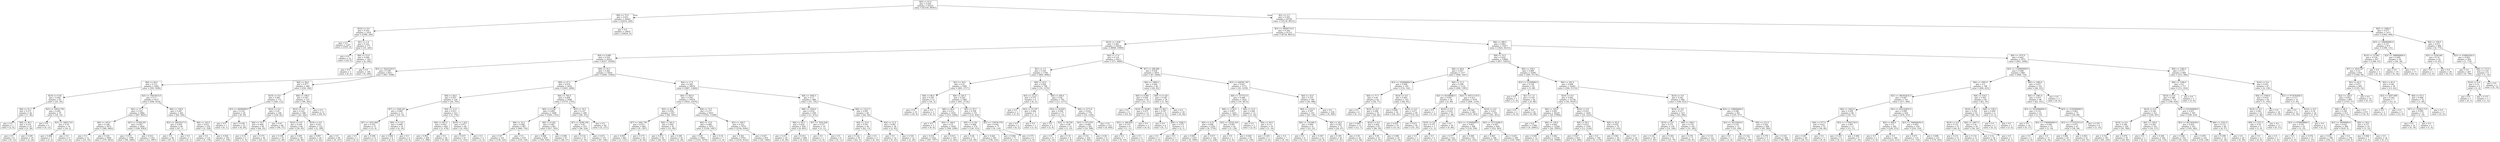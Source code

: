 digraph Tree {
node [shape=box] ;
0 [label="X[0] <= 61.0\ngini = 0.436\nsamples = 83225\nvalue = [42144, 89361]"] ;
1 [label="X[6] <= 72.0\ngini = 0.015\nsamples = 20443\nvalue = [32014, 240]"] ;
0 -> 1 [labeldistance=2.5, labelangle=45, headlabel="True"] ;
2 [label="X[10] <= 0.0\ngini = 0.192\nsamples = 1418\nvalue = [1990, 240]"] ;
1 -> 2 ;
3 [label="gini = 0.0\nsamples = 1247\nvalue = [1955, 0]"] ;
2 -> 3 ;
4 [label="X[1] <= 1.0\ngini = 0.222\nsamples = 171\nvalue = [35, 240]"] ;
2 -> 4 ;
5 [label="gini = 0.0\nsamples = 22\nvalue = [29, 0]"] ;
4 -> 5 ;
6 [label="X[6] <= 53.0\ngini = 0.048\nsamples = 149\nvalue = [6, 240]"] ;
4 -> 6 ;
7 [label="gini = 0.0\nsamples = 3\nvalue = [6, 0]"] ;
6 -> 7 ;
8 [label="gini = 0.0\nsamples = 146\nvalue = [0, 240]"] ;
6 -> 8 ;
9 [label="gini = 0.0\nsamples = 19025\nvalue = [30024, 0]"] ;
1 -> 9 ;
10 [label="X[1] <= 2.5\ngini = 0.183\nsamples = 62782\nvalue = [10130, 89121]"] ;
0 -> 10 [labeldistance=2.5, labelangle=-45, headlabel="False"] ;
11 [label="X[3] <= 44685714.0\ngini = 0.164\nsamples = 61311\nvalue = [8728, 88215]"] ;
10 -> 11 ;
12 [label="X[10] <= 1.638\ngini = 0.281\nsamples = 25834\nvalue = [6908, 33900]"] ;
11 -> 12 ;
13 [label="X[9] <= 0.089\ngini = 0.319\nsamples = 20221\nvalue = [6337, 25500]"] ;
12 -> 13 ;
14 [label="X[3] <= 34222220.0\ngini = 0.149\nsamples = 6611\nvalue = [847, 9598]"] ;
13 -> 14 ;
15 [label="X[8] <= 44.0\ngini = 0.113\nsamples = 6202\nvalue = [591, 9204]"] ;
14 -> 15 ;
16 [label="X[10] <= 0.04\ngini = 0.444\nsamples = 45\nvalue = [25, 50]"] ;
15 -> 16 ;
17 [label="X[6] <= 51.5\ngini = 0.273\nsamples = 26\nvalue = [7, 36]"] ;
16 -> 17 ;
18 [label="gini = 0.0\nsamples = 1\nvalue = [2, 0]"] ;
17 -> 18 ;
19 [label="X[8] <= 38.5\ngini = 0.214\nsamples = 25\nvalue = [5, 36]"] ;
17 -> 19 ;
20 [label="gini = 0.0\nsamples = 6\nvalue = [0, 12]"] ;
19 -> 20 ;
21 [label="gini = 0.285\nsamples = 19\nvalue = [5, 24]"] ;
19 -> 21 ;
22 [label="X[3] <= 10014.758\ngini = 0.492\nsamples = 19\nvalue = [18, 14]"] ;
16 -> 22 ;
23 [label="gini = 0.0\nsamples = 5\nvalue = [0, 12]"] ;
22 -> 23 ;
24 [label="X[3] <= 18823.521\ngini = 0.18\nsamples = 14\nvalue = [18, 2]"] ;
22 -> 24 ;
25 [label="gini = 0.408\nsamples = 5\nvalue = [5, 2]"] ;
24 -> 25 ;
26 [label="gini = 0.0\nsamples = 9\nvalue = [13, 0]"] ;
24 -> 26 ;
27 [label="X[3] <= 18414414.0\ngini = 0.11\nsamples = 6157\nvalue = [566, 9154]"] ;
15 -> 27 ;
28 [label="X[5] <= 57.5\ngini = 0.101\nsamples = 5892\nvalue = [497, 8825]"] ;
27 -> 28 ;
29 [label="X[6] <= 105.0\ngini = 0.148\nsamples = 3072\nvalue = [389, 4462]"] ;
28 -> 29 ;
30 [label="gini = 0.5\nsamples = 12\nvalue = [10, 10]"] ;
29 -> 30 ;
31 [label="gini = 0.145\nsamples = 3060\nvalue = [379, 4452]"] ;
29 -> 31 ;
32 [label="X[3] <= 21509.591\ngini = 0.047\nsamples = 2820\nvalue = [108, 4363]"] ;
28 -> 32 ;
33 [label="gini = 0.072\nsamples = 1599\nvalue = [96, 2466]"] ;
32 -> 33 ;
34 [label="gini = 0.012\nsamples = 1221\nvalue = [12, 1897]"] ;
32 -> 34 ;
35 [label="X[0] <= 159.0\ngini = 0.287\nsamples = 265\nvalue = [69, 329]"] ;
27 -> 35 ;
36 [label="X[3] <= 26910217.0\ngini = 0.029\nsamples = 49\nvalue = [67, 1]"] ;
35 -> 36 ;
37 [label="gini = 0.0\nsamples = 48\nvalue = [67, 0]"] ;
36 -> 37 ;
38 [label="gini = 0.0\nsamples = 1\nvalue = [0, 1]"] ;
36 -> 38 ;
39 [label="X[6] <= 162.0\ngini = 0.012\nsamples = 216\nvalue = [2, 328]"] ;
35 -> 39 ;
40 [label="gini = 0.0\nsamples = 114\nvalue = [0, 178]"] ;
39 -> 40 ;
41 [label="gini = 0.026\nsamples = 102\nvalue = [2, 150]"] ;
39 -> 41 ;
42 [label="X[8] <= 40.0\ngini = 0.477\nsamples = 409\nvalue = [256, 394]"] ;
14 -> 42 ;
43 [label="X[10] <= 0.0\ngini = 0.481\nsamples = 172\nvalue = [166, 112]"] ;
42 -> 43 ;
44 [label="X[3] <= 44000000.0\ngini = 0.332\nsamples = 24\nvalue = [8, 30]"] ;
43 -> 44 ;
45 [label="gini = 0.0\nsamples = 1\nvalue = [0, 1]"] ;
44 -> 45 ;
46 [label="gini = 0.339\nsamples = 23\nvalue = [8, 29]"] ;
44 -> 46 ;
47 [label="X[10] <= 0.0\ngini = 0.45\nsamples = 148\nvalue = [158, 82]"] ;
43 -> 47 ;
48 [label="X[6] <= 76.5\ngini = 0.404\nsamples = 60\nvalue = [64, 25]"] ;
47 -> 48 ;
49 [label="gini = 0.32\nsamples = 2\nvalue = [1, 4]"] ;
48 -> 49 ;
50 [label="gini = 0.375\nsamples = 58\nvalue = [63, 21]"] ;
48 -> 50 ;
51 [label="gini = 0.47\nsamples = 88\nvalue = [94, 57]"] ;
47 -> 51 ;
52 [label="X[8] <= 199.5\ngini = 0.367\nsamples = 237\nvalue = [90, 282]"] ;
42 -> 52 ;
53 [label="X[10] <= 0.0\ngini = 0.222\nsamples = 206\nvalue = [41, 282]"] ;
52 -> 53 ;
54 [label="X[10] <= 0.0\ngini = 0.416\nsamples = 84\nvalue = [39, 93]"] ;
53 -> 54 ;
55 [label="gini = 0.109\nsamples = 35\nvalue = [3, 49]"] ;
54 -> 55 ;
56 [label="gini = 0.495\nsamples = 49\nvalue = [36, 44]"] ;
54 -> 56 ;
57 [label="X[10] <= 0.0\ngini = 0.021\nsamples = 122\nvalue = [2, 189]"] ;
53 -> 57 ;
58 [label="gini = 0.087\nsamples = 26\nvalue = [2, 42]"] ;
57 -> 58 ;
59 [label="gini = 0.0\nsamples = 96\nvalue = [0, 147]"] ;
57 -> 59 ;
60 [label="gini = 0.0\nsamples = 31\nvalue = [49, 0]"] ;
52 -> 60 ;
61 [label="X[8] <= 55.5\ngini = 0.382\nsamples = 13610\nvalue = [5490, 15902]"] ;
13 -> 61 ;
62 [label="X[8] <= 47.5\ngini = 0.476\nsamples = 2634\nvalue = [1603, 2496]"] ;
61 -> 62 ;
63 [label="X[8] <= 44.0\ngini = 0.057\nsamples = 536\nvalue = [24, 793]"] ;
62 -> 63 ;
64 [label="X[7] <= 3169.241\ngini = 0.489\nsamples = 23\nvalue = [19, 14]"] ;
63 -> 64 ;
65 [label="X[7] <= 2525.069\ngini = 0.332\nsamples = 13\nvalue = [15, 4]"] ;
64 -> 65 ;
66 [label="gini = 0.0\nsamples = 1\nvalue = [0, 2]"] ;
65 -> 66 ;
67 [label="gini = 0.208\nsamples = 12\nvalue = [15, 2]"] ;
65 -> 67 ;
68 [label="X[9] <= 0.122\ngini = 0.408\nsamples = 10\nvalue = [4, 10]"] ;
64 -> 68 ;
69 [label="gini = 0.494\nsamples = 6\nvalue = [4, 5]"] ;
68 -> 69 ;
70 [label="gini = 0.0\nsamples = 4\nvalue = [0, 5]"] ;
68 -> 70 ;
71 [label="X[4] <= 11.0\ngini = 0.013\nsamples = 513\nvalue = [5, 779]"] ;
63 -> 71 ;
72 [label="X[6] <= 407.0\ngini = 0.003\nsamples = 444\nvalue = [1, 674]"] ;
71 -> 72 ;
73 [label="gini = 0.003\nsamples = 400\nvalue = [1, 608]"] ;
72 -> 73 ;
74 [label="gini = 0.0\nsamples = 44\nvalue = [0, 66]"] ;
72 -> 74 ;
75 [label="X[10] <= 1.622\ngini = 0.071\nsamples = 69\nvalue = [4, 105]"] ;
71 -> 75 ;
76 [label="gini = 0.037\nsamples = 67\nvalue = [2, 103]"] ;
75 -> 76 ;
77 [label="gini = 0.5\nsamples = 2\nvalue = [2, 2]"] ;
75 -> 77 ;
78 [label="X[6] <= 765.0\ngini = 0.499\nsamples = 2098\nvalue = [1579, 1703]"] ;
62 -> 78 ;
79 [label="X[9] <= 0.149\ngini = 0.499\nsamples = 1808\nvalue = [1483, 1352]"] ;
78 -> 79 ;
80 [label="X[8] <= 52.5\ngini = 0.498\nsamples = 907\nvalue = [666, 759]"] ;
79 -> 80 ;
81 [label="gini = 0.47\nsamples = 231\nvalue = [136, 225]"] ;
80 -> 81 ;
82 [label="gini = 0.5\nsamples = 676\nvalue = [530, 534]"] ;
80 -> 82 ;
83 [label="X[9] <= 0.263\ngini = 0.487\nsamples = 901\nvalue = [817, 593]"] ;
79 -> 83 ;
84 [label="gini = 0.484\nsamples = 834\nvalue = [769, 536]"] ;
83 -> 84 ;
85 [label="gini = 0.496\nsamples = 67\nvalue = [48, 57]"] ;
83 -> 85 ;
86 [label="X[5] <= 74.5\ngini = 0.337\nsamples = 290\nvalue = [96, 351]"] ;
78 -> 86 ;
87 [label="X[7] <= 4188.238\ngini = 0.42\nsamples = 210\nvalue = [96, 224]"] ;
86 -> 87 ;
88 [label="gini = 0.116\nsamples = 57\nvalue = [5, 76]"] ;
87 -> 88 ;
89 [label="gini = 0.472\nsamples = 153\nvalue = [91, 148]"] ;
87 -> 89 ;
90 [label="gini = 0.0\nsamples = 80\nvalue = [0, 127]"] ;
86 -> 90 ;
91 [label="X[4] <= 17.0\ngini = 0.349\nsamples = 10976\nvalue = [3887, 13406]"] ;
61 -> 91 ;
92 [label="X[6] <= 565.0\ngini = 0.356\nsamples = 10478\nvalue = [3832, 12676]"] ;
91 -> 92 ;
93 [label="X[5] <= 44.5\ngini = 0.054\nsamples = 927\nvalue = [40, 1407]"] ;
92 -> 93 ;
94 [label="X[7] <= 3441.781\ngini = 0.013\nsamples = 885\nvalue = [9, 1367]"] ;
93 -> 94 ;
95 [label="gini = 0.005\nsamples = 842\nvalue = [3, 1311]"] ;
94 -> 95 ;
96 [label="gini = 0.175\nsamples = 43\nvalue = [6, 56]"] ;
94 -> 96 ;
97 [label="X[6] <= 561.0\ngini = 0.492\nsamples = 42\nvalue = [31, 40]"] ;
93 -> 97 ;
98 [label="gini = 0.472\nsamples = 24\nvalue = [26, 16]"] ;
97 -> 98 ;
99 [label="gini = 0.285\nsamples = 18\nvalue = [5, 24]"] ;
97 -> 99 ;
100 [label="X[8] <= 75.5\ngini = 0.377\nsamples = 9551\nvalue = [3792, 11269]"] ;
92 -> 100 ;
101 [label="X[4] <= 15.0\ngini = 0.489\nsamples = 1872\nvalue = [1256, 1687]"] ;
100 -> 101 ;
102 [label="gini = 0.49\nsamples = 1865\nvalue = [1255, 1678]"] ;
101 -> 102 ;
103 [label="gini = 0.18\nsamples = 7\nvalue = [1, 9]"] ;
101 -> 103 ;
104 [label="X[5] <= 169.5\ngini = 0.331\nsamples = 7679\nvalue = [2536, 9582]"] ;
100 -> 104 ;
105 [label="gini = 0.361\nsamples = 6763\nvalue = [2516, 8142]"] ;
104 -> 105 ;
106 [label="gini = 0.027\nsamples = 916\nvalue = [20, 1440]"] ;
104 -> 106 ;
107 [label="X[8] <= 1064.5\ngini = 0.13\nsamples = 498\nvalue = [55, 730]"] ;
91 -> 107 ;
108 [label="X[8] <= 1024.0\ngini = 0.032\nsamples = 438\nvalue = [11, 672]"] ;
107 -> 108 ;
109 [label="X[8] <= 56.5\ngini = 0.024\nsamples = 428\nvalue = [8, 661]"] ;
108 -> 109 ;
110 [label="gini = 0.213\nsamples = 20\nvalue = [4, 29]"] ;
109 -> 110 ;
111 [label="gini = 0.012\nsamples = 408\nvalue = [4, 632]"] ;
109 -> 111 ;
112 [label="X[7] <= 7625.658\ngini = 0.337\nsamples = 10\nvalue = [3, 11]"] ;
108 -> 112 ;
113 [label="gini = 0.0\nsamples = 1\nvalue = [3, 0]"] ;
112 -> 113 ;
114 [label="gini = 0.0\nsamples = 9\nvalue = [0, 11]"] ;
112 -> 114 ;
115 [label="X[8] <= 1212.5\ngini = 0.491\nsamples = 60\nvalue = [44, 58]"] ;
107 -> 115 ;
116 [label="X[4] <= 25.0\ngini = 0.361\nsamples = 34\nvalue = [42, 13]"] ;
115 -> 116 ;
117 [label="gini = 0.124\nsamples = 29\nvalue = [42, 3]"] ;
116 -> 117 ;
118 [label="gini = 0.0\nsamples = 5\nvalue = [0, 10]"] ;
116 -> 118 ;
119 [label="X[4] <= 21.0\ngini = 0.081\nsamples = 26\nvalue = [2, 45]"] ;
115 -> 119 ;
120 [label="gini = 0.0\nsamples = 14\nvalue = [0, 25]"] ;
119 -> 120 ;
121 [label="gini = 0.165\nsamples = 12\nvalue = [2, 20]"] ;
119 -> 121 ;
122 [label="X[4] <= 17.0\ngini = 0.119\nsamples = 5613\nvalue = [571, 8400]"] ;
12 -> 122 ;
123 [label="X[1] <= 1.5\ngini = 0.193\nsamples = 2794\nvalue = [484, 3996]"] ;
122 -> 123 ;
124 [label="X[2] <= 30.0\ngini = 0.25\nsamples = 1995\nvalue = [465, 2717]"] ;
123 -> 124 ;
125 [label="X[8] <= 96.0\ngini = 0.245\nsamples = 12\nvalue = [18, 3]"] ;
124 -> 125 ;
126 [label="gini = 0.0\nsamples = 10\nvalue = [18, 0]"] ;
125 -> 126 ;
127 [label="gini = 0.0\nsamples = 2\nvalue = [0, 3]"] ;
125 -> 127 ;
128 [label="X[8] <= 245.5\ngini = 0.243\nsamples = 1983\nvalue = [447, 2714]"] ;
124 -> 128 ;
129 [label="X[8] <= 44.0\ngini = 0.213\nsamples = 1632\nvalue = [315, 2280]"] ;
128 -> 129 ;
130 [label="gini = 0.0\nsamples = 3\nvalue = [6, 0]"] ;
129 -> 130 ;
131 [label="X[5] <= 166.0\ngini = 0.21\nsamples = 1629\nvalue = [309, 2280]"] ;
129 -> 131 ;
132 [label="gini = 0.233\nsamples = 1422\nvalue = [307, 1977]"] ;
131 -> 132 ;
133 [label="gini = 0.013\nsamples = 207\nvalue = [2, 303]"] ;
131 -> 133 ;
134 [label="X[5] <= 55.5\ngini = 0.358\nsamples = 351\nvalue = [132, 434]"] ;
128 -> 134 ;
135 [label="X[9] <= 0.156\ngini = 0.408\nsamples = 274\nvalue = [126, 315]"] ;
134 -> 135 ;
136 [label="gini = 0.28\nsamples = 71\nvalue = [20, 99]"] ;
135 -> 136 ;
137 [label="gini = 0.442\nsamples = 203\nvalue = [106, 216]"] ;
135 -> 137 ;
138 [label="X[3] <= 118576.578\ngini = 0.091\nsamples = 77\nvalue = [6, 119]"] ;
134 -> 138 ;
139 [label="gini = 0.066\nsamples = 71\nvalue = [4, 113]"] ;
138 -> 139 ;
140 [label="gini = 0.375\nsamples = 6\nvalue = [2, 6]"] ;
138 -> 140 ;
141 [label="X[8] <= 42.0\ngini = 0.029\nsamples = 799\nvalue = [19, 1279]"] ;
123 -> 141 ;
142 [label="X[3] <= 23.21\ngini = 0.375\nsamples = 6\nvalue = [6, 2]"] ;
141 -> 142 ;
143 [label="gini = 0.0\nsamples = 3\nvalue = [5, 0]"] ;
142 -> 143 ;
144 [label="X[3] <= 53.107\ngini = 0.444\nsamples = 3\nvalue = [1, 2]"] ;
142 -> 144 ;
145 [label="gini = 0.0\nsamples = 2\nvalue = [0, 2]"] ;
144 -> 145 ;
146 [label="gini = 0.0\nsamples = 1\nvalue = [1, 0]"] ;
144 -> 146 ;
147 [label="X[6] <= 260.0\ngini = 0.02\nsamples = 793\nvalue = [13, 1277]"] ;
141 -> 147 ;
148 [label="X[3] <= 24.829\ngini = 0.204\nsamples = 17\nvalue = [3, 23]"] ;
147 -> 148 ;
149 [label="gini = 0.0\nsamples = 2\nvalue = [2, 0]"] ;
148 -> 149 ;
150 [label="X[3] <= 50.536\ngini = 0.08\nsamples = 15\nvalue = [1, 23]"] ;
148 -> 150 ;
151 [label="gini = 0.0\nsamples = 9\nvalue = [0, 14]"] ;
150 -> 151 ;
152 [label="gini = 0.18\nsamples = 6\nvalue = [1, 9]"] ;
150 -> 152 ;
153 [label="X[6] <= 2173.0\ngini = 0.016\nsamples = 776\nvalue = [10, 1254]"] ;
147 -> 153 ;
154 [label="X[3] <= 973.676\ngini = 0.048\nsamples = 263\nvalue = [10, 398]"] ;
153 -> 154 ;
155 [label="gini = 0.03\nsamples = 254\nvalue = [6, 392]"] ;
154 -> 155 ;
156 [label="gini = 0.48\nsamples = 9\nvalue = [4, 6]"] ;
154 -> 156 ;
157 [label="gini = 0.0\nsamples = 513\nvalue = [0, 856]"] ;
153 -> 157 ;
158 [label="X[7] <= 288.084\ngini = 0.038\nsamples = 2819\nvalue = [87, 4404]"] ;
122 -> 158 ;
159 [label="X[6] <= 1960.0\ngini = 0.464\nsamples = 46\nvalue = [26, 45]"] ;
158 -> 159 ;
160 [label="X[9] <= 0.085\ngini = 0.438\nsamples = 20\nvalue = [23, 11]"] ;
159 -> 160 ;
161 [label="gini = 0.0\nsamples = 8\nvalue = [16, 0]"] ;
160 -> 161 ;
162 [label="X[10] <= 56.88\ngini = 0.475\nsamples = 12\nvalue = [7, 11]"] ;
160 -> 162 ;
163 [label="X[3] <= 269.824\ngini = 0.153\nsamples = 9\nvalue = [1, 11]"] ;
162 -> 163 ;
164 [label="gini = 0.0\nsamples = 7\nvalue = [0, 10]"] ;
163 -> 164 ;
165 [label="gini = 0.5\nsamples = 2\nvalue = [1, 1]"] ;
163 -> 165 ;
166 [label="gini = 0.0\nsamples = 3\nvalue = [6, 0]"] ;
162 -> 166 ;
167 [label="X[9] <= 0.126\ngini = 0.149\nsamples = 26\nvalue = [3, 34]"] ;
159 -> 167 ;
168 [label="X[8] <= 89.5\ngini = 0.397\nsamples = 8\nvalue = [3, 8]"] ;
167 -> 168 ;
169 [label="gini = 0.0\nsamples = 4\nvalue = [0, 7]"] ;
168 -> 169 ;
170 [label="X[8] <= 1000.5\ngini = 0.375\nsamples = 4\nvalue = [3, 1]"] ;
168 -> 170 ;
171 [label="gini = 0.0\nsamples = 3\nvalue = [3, 0]"] ;
170 -> 171 ;
172 [label="gini = 0.0\nsamples = 1\nvalue = [0, 1]"] ;
170 -> 172 ;
173 [label="gini = 0.0\nsamples = 18\nvalue = [0, 26]"] ;
167 -> 173 ;
174 [label="X[3] <= 448391.547\ngini = 0.027\nsamples = 2773\nvalue = [61, 4359]"] ;
158 -> 174 ;
175 [label="X[6] <= 337723.0\ngini = 0.008\nsamples = 2433\nvalue = [16, 3873]"] ;
174 -> 175 ;
176 [label="X[8] <= 1136.5\ngini = 0.007\nsamples = 2421\nvalue = [13, 3857]"] ;
175 -> 176 ;
177 [label="X[9] <= 0.25\ngini = 0.004\nsamples = 2329\nvalue = [8, 3718]"] ;
176 -> 177 ;
178 [label="gini = 0.003\nsamples = 2187\nvalue = [6, 3490]"] ;
177 -> 178 ;
179 [label="gini = 0.017\nsamples = 142\nvalue = [2, 228]"] ;
177 -> 179 ;
180 [label="X[3] <= 32529.105\ngini = 0.067\nsamples = 92\nvalue = [5, 139]"] ;
176 -> 180 ;
181 [label="gini = 0.0\nsamples = 1\nvalue = [3, 0]"] ;
180 -> 181 ;
182 [label="gini = 0.028\nsamples = 91\nvalue = [2, 139]"] ;
180 -> 182 ;
183 [label="X[4] <= 51.0\ngini = 0.266\nsamples = 12\nvalue = [3, 16]"] ;
175 -> 183 ;
184 [label="gini = 0.0\nsamples = 2\nvalue = [2, 0]"] ;
183 -> 184 ;
185 [label="X[4] <= 59.0\ngini = 0.111\nsamples = 10\nvalue = [1, 16]"] ;
183 -> 185 ;
186 [label="gini = 0.245\nsamples = 3\nvalue = [1, 6]"] ;
185 -> 186 ;
187 [label="gini = 0.0\nsamples = 7\nvalue = [0, 10]"] ;
185 -> 187 ;
188 [label="X[4] <= 35.0\ngini = 0.155\nsamples = 340\nvalue = [45, 486]"] ;
174 -> 188 ;
189 [label="X[8] <= 1212.0\ngini = 0.397\nsamples = 102\nvalue = [45, 120]"] ;
188 -> 189 ;
190 [label="X[6] <= 135168.5\ngini = 0.499\nsamples = 31\nvalue = [25, 23]"] ;
189 -> 190 ;
191 [label="gini = 0.0\nsamples = 9\nvalue = [0, 15]"] ;
190 -> 191 ;
192 [label="gini = 0.367\nsamples = 22\nvalue = [25, 8]"] ;
190 -> 192 ;
193 [label="X[4] <= 29.0\ngini = 0.283\nsamples = 71\nvalue = [20, 97]"] ;
189 -> 193 ;
194 [label="gini = 0.185\nsamples = 45\nvalue = [7, 61]"] ;
193 -> 194 ;
195 [label="gini = 0.39\nsamples = 26\nvalue = [13, 36]"] ;
193 -> 195 ;
196 [label="gini = 0.0\nsamples = 238\nvalue = [0, 366]"] ;
188 -> 196 ;
197 [label="X[8] <= 388.5\ngini = 0.063\nsamples = 35477\nvalue = [1820, 54315]"] ;
11 -> 197 ;
198 [label="X[8] <= 53.5\ngini = 0.032\nsamples = 33804\nvalue = [857, 52625]"] ;
197 -> 198 ;
199 [label="X[8] <= 40.0\ngini = 0.427\nsamples = 1317\nvalue = [648, 1447]"] ;
198 -> 199 ;
200 [label="X[3] <= 102666664.0\ngini = 0.499\nsamples = 185\nvalue = [152, 142]"] ;
199 -> 200 ;
201 [label="X[6] <= 77.5\ngini = 0.49\nsamples = 82\nvalue = [58, 77]"] ;
200 -> 201 ;
202 [label="gini = 0.0\nsamples = 6\nvalue = [0, 11]"] ;
201 -> 202 ;
203 [label="X[10] <= 0.0\ngini = 0.498\nsamples = 76\nvalue = [58, 66]"] ;
201 -> 203 ;
204 [label="gini = 0.465\nsamples = 13\nvalue = [12, 7]"] ;
203 -> 204 ;
205 [label="X[10] <= 0.0\ngini = 0.492\nsamples = 63\nvalue = [46, 59]"] ;
203 -> 205 ;
206 [label="gini = 0.49\nsamples = 43\nvalue = [31, 41]"] ;
205 -> 206 ;
207 [label="gini = 0.496\nsamples = 20\nvalue = [15, 18]"] ;
205 -> 207 ;
208 [label="X[10] <= 0.0\ngini = 0.483\nsamples = 103\nvalue = [94, 65]"] ;
200 -> 208 ;
209 [label="gini = 0.499\nsamples = 34\nvalue = [24, 22]"] ;
208 -> 209 ;
210 [label="X[10] <= 0.0\ngini = 0.471\nsamples = 69\nvalue = [70, 43]"] ;
208 -> 210 ;
211 [label="gini = 0.454\nsamples = 10\nvalue = [15, 8]"] ;
210 -> 211 ;
212 [label="gini = 0.475\nsamples = 59\nvalue = [55, 35]"] ;
210 -> 212 ;
213 [label="X[8] <= 51.5\ngini = 0.399\nsamples = 1132\nvalue = [496, 1305]"] ;
199 -> 213 ;
214 [label="X[3] <= 45166666.0\ngini = 0.043\nsamples = 54\nvalue = [2, 89]"] ;
213 -> 214 ;
215 [label="gini = 0.0\nsamples = 1\nvalue = [1, 0]"] ;
214 -> 215 ;
216 [label="X[10] <= 0.0\ngini = 0.022\nsamples = 53\nvalue = [1, 89]"] ;
214 -> 216 ;
217 [label="X[10] <= 0.0\ngini = 0.375\nsamples = 3\nvalue = [1, 3]"] ;
216 -> 217 ;
218 [label="gini = 0.0\nsamples = 1\nvalue = [0, 2]"] ;
217 -> 218 ;
219 [label="gini = 0.5\nsamples = 2\nvalue = [1, 1]"] ;
217 -> 219 ;
220 [label="gini = 0.0\nsamples = 50\nvalue = [0, 86]"] ;
216 -> 220 ;
221 [label="X[3] <= 49111110.0\ngini = 0.411\nsamples = 1078\nvalue = [494, 1216]"] ;
213 -> 221 ;
222 [label="gini = 0.344\nsamples = 285\nvalue = [103, 363]"] ;
221 -> 222 ;
223 [label="X[10] <= 0.0\ngini = 0.431\nsamples = 793\nvalue = [391, 853]"] ;
221 -> 223 ;
224 [label="X[3] <= 312000000.0\ngini = 0.403\nsamples = 308\nvalue = [139, 358]"] ;
223 -> 224 ;
225 [label="gini = 0.377\nsamples = 216\nvalue = [86, 255]"] ;
224 -> 225 ;
226 [label="gini = 0.449\nsamples = 92\nvalue = [53, 103]"] ;
224 -> 226 ;
227 [label="X[3] <= 55714286.0\ngini = 0.447\nsamples = 485\nvalue = [252, 495]"] ;
223 -> 227 ;
228 [label="gini = 0.463\nsamples = 186\nvalue = [107, 187]"] ;
227 -> 228 ;
229 [label="gini = 0.435\nsamples = 299\nvalue = [145, 308]"] ;
227 -> 229 ;
230 [label="X[0] <= 158.5\ngini = 0.008\nsamples = 32487\nvalue = [209, 51178]"] ;
198 -> 230 ;
231 [label="X[3] <= 51200000.0\ngini = 0.128\nsamples = 45\nvalue = [5, 68]"] ;
230 -> 231 ;
232 [label="gini = 0.0\nsamples = 1\nvalue = [1, 0]"] ;
231 -> 232 ;
233 [label="X[1] <= 1.0\ngini = 0.105\nsamples = 44\nvalue = [4, 68]"] ;
231 -> 233 ;
234 [label="gini = 0.0\nsamples = 2\nvalue = [4, 0]"] ;
233 -> 234 ;
235 [label="gini = 0.0\nsamples = 42\nvalue = [0, 68]"] ;
233 -> 235 ;
236 [label="X[6] <= 201.0\ngini = 0.008\nsamples = 32442\nvalue = [204, 51110]"] ;
230 -> 236 ;
237 [label="X[10] <= 0.0\ngini = 0.001\nsamples = 31758\nvalue = [36, 50187]"] ;
236 -> 237 ;
238 [label="X[6] <= 145.0\ngini = 0.001\nsamples = 30329\nvalue = [20, 47964]"] ;
237 -> 238 ;
239 [label="gini = 0.0\nsamples = 17981\nvalue = [0, 28461]"] ;
238 -> 239 ;
240 [label="X[6] <= 150.0\ngini = 0.002\nsamples = 12348\nvalue = [20, 19503]"] ;
238 -> 240 ;
241 [label="gini = 0.308\nsamples = 12\nvalue = [4, 17]"] ;
240 -> 241 ;
242 [label="gini = 0.002\nsamples = 12336\nvalue = [16, 19486]"] ;
240 -> 242 ;
243 [label="X[10] <= 0.0\ngini = 0.014\nsamples = 1429\nvalue = [16, 2223]"] ;
237 -> 243 ;
244 [label="X[8] <= 99.5\ngini = 0.012\nsamples = 1359\nvalue = [13, 2120]"] ;
243 -> 244 ;
245 [label="gini = 0.027\nsamples = 610\nvalue = [13, 946]"] ;
244 -> 245 ;
246 [label="gini = 0.0\nsamples = 749\nvalue = [0, 1174]"] ;
244 -> 246 ;
247 [label="X[8] <= 92.0\ngini = 0.055\nsamples = 70\nvalue = [3, 103]"] ;
243 -> 247 ;
248 [label="gini = 0.081\nsamples = 50\nvalue = [3, 68]"] ;
247 -> 248 ;
249 [label="gini = 0.0\nsamples = 20\nvalue = [0, 35]"] ;
247 -> 249 ;
250 [label="X[10] <= 0.0\ngini = 0.261\nsamples = 684\nvalue = [168, 923]"] ;
236 -> 250 ;
251 [label="X[10] <= 0.0\ngini = 0.217\nsamples = 323\nvalue = [63, 446]"] ;
250 -> 251 ;
252 [label="X[10] <= 0.0\ngini = 0.273\nsamples = 130\nvalue = [32, 164]"] ;
251 -> 252 ;
253 [label="gini = 0.141\nsamples = 58\nvalue = [7, 85]"] ;
252 -> 253 ;
254 [label="gini = 0.365\nsamples = 72\nvalue = [25, 79]"] ;
252 -> 254 ;
255 [label="X[8] <= 198.5\ngini = 0.178\nsamples = 193\nvalue = [31, 282]"] ;
251 -> 255 ;
256 [label="gini = 0.276\nsamples = 71\nvalue = [18, 91]"] ;
255 -> 256 ;
257 [label="gini = 0.119\nsamples = 122\nvalue = [13, 191]"] ;
255 -> 257 ;
258 [label="X[3] <= 109666664.0\ngini = 0.296\nsamples = 361\nvalue = [105, 477]"] ;
250 -> 258 ;
259 [label="X[3] <= 56125420.0\ngini = 0.155\nsamples = 72\nvalue = [10, 108]"] ;
258 -> 259 ;
260 [label="gini = 0.0\nsamples = 1\nvalue = [1, 0]"] ;
259 -> 260 ;
261 [label="gini = 0.142\nsamples = 71\nvalue = [9, 108]"] ;
259 -> 261 ;
262 [label="X[6] <= 231.0\ngini = 0.326\nsamples = 289\nvalue = [95, 369]"] ;
258 -> 262 ;
263 [label="gini = 0.278\nsamples = 5\nvalue = [5, 1]"] ;
262 -> 263 ;
264 [label="gini = 0.316\nsamples = 284\nvalue = [90, 368]"] ;
262 -> 264 ;
265 [label="X[6] <= 1075.0\ngini = 0.462\nsamples = 1673\nvalue = [963, 1690]"] ;
197 -> 265 ;
266 [label="X[3] <= 1129000000.0\ngini = 0.498\nsamples = 869\nvalue = [648, 724]"] ;
265 -> 266 ;
267 [label="X[6] <= 1065.0\ngini = 0.5\nsamples = 768\nvalue = [600, 623]"] ;
266 -> 267 ;
268 [label="X[3] <= 384363632.0\ngini = 0.497\nsamples = 702\nvalue = [517, 604]"] ;
267 -> 268 ;
269 [label="X[6] <= 1043.0\ngini = 0.458\nsamples = 66\nvalue = [39, 71]"] ;
268 -> 269 ;
270 [label="X[8] <= 477.0\ngini = 0.422\nsamples = 53\nvalue = [26, 60]"] ;
269 -> 270 ;
271 [label="gini = 0.447\nsamples = 48\nvalue = [26, 51]"] ;
270 -> 271 ;
272 [label="gini = 0.0\nsamples = 5\nvalue = [0, 9]"] ;
270 -> 272 ;
273 [label="X[3] <= 177641736.0\ngini = 0.497\nsamples = 13\nvalue = [13, 11]"] ;
269 -> 273 ;
274 [label="gini = 0.245\nsamples = 4\nvalue = [6, 1]"] ;
273 -> 274 ;
275 [label="gini = 0.484\nsamples = 9\nvalue = [7, 10]"] ;
273 -> 275 ;
276 [label="X[3] <= 453142832.0\ngini = 0.499\nsamples = 636\nvalue = [478, 533]"] ;
268 -> 276 ;
277 [label="X[6] <= 846.0\ngini = 0.5\nsamples = 282\nvalue = [228, 215]"] ;
276 -> 277 ;
278 [label="gini = 0.0\nsamples = 2\nvalue = [3, 0]"] ;
277 -> 278 ;
279 [label="gini = 0.5\nsamples = 280\nvalue = [225, 215]"] ;
277 -> 279 ;
280 [label="X[3] <= 706666656.0\ngini = 0.493\nsamples = 354\nvalue = [250, 318]"] ;
276 -> 280 ;
281 [label="gini = 0.471\nsamples = 123\nvalue = [71, 116]"] ;
280 -> 281 ;
282 [label="gini = 0.498\nsamples = 231\nvalue = [179, 202]"] ;
280 -> 282 ;
283 [label="X[8] <= 534.5\ngini = 0.303\nsamples = 66\nvalue = [83, 19]"] ;
267 -> 283 ;
284 [label="X[10] <= 0.0\ngini = 0.254\nsamples = 62\nvalue = [80, 14]"] ;
283 -> 284 ;
285 [label="X[10] <= 0.0\ngini = 0.153\nsamples = 33\nvalue = [44, 4]"] ;
284 -> 285 ;
286 [label="gini = 0.231\nsamples = 12\nvalue = [13, 2]"] ;
285 -> 286 ;
287 [label="gini = 0.114\nsamples = 21\nvalue = [31, 2]"] ;
285 -> 287 ;
288 [label="X[6] <= 1067.0\ngini = 0.34\nsamples = 29\nvalue = [36, 10]"] ;
284 -> 288 ;
289 [label="gini = 0.32\nsamples = 28\nvalue = [36, 9]"] ;
288 -> 289 ;
290 [label="gini = 0.0\nsamples = 1\nvalue = [0, 1]"] ;
288 -> 290 ;
291 [label="X[8] <= 536.5\ngini = 0.469\nsamples = 4\nvalue = [3, 5]"] ;
283 -> 291 ;
292 [label="gini = 0.0\nsamples = 3\nvalue = [0, 5]"] ;
291 -> 292 ;
293 [label="gini = 0.0\nsamples = 1\nvalue = [3, 0]"] ;
291 -> 293 ;
294 [label="X[6] <= 1065.0\ngini = 0.437\nsamples = 101\nvalue = [48, 101]"] ;
266 -> 294 ;
295 [label="X[6] <= 1061.0\ngini = 0.415\nsamples = 98\nvalue = [42, 101]"] ;
294 -> 295 ;
296 [label="X[3] <= 1632000000.0\ngini = 0.153\nsamples = 23\nvalue = [3, 33]"] ;
295 -> 296 ;
297 [label="gini = 0.0\nsamples = 10\nvalue = [0, 17]"] ;
296 -> 297 ;
298 [label="X[3] <= 1740000000.0\ngini = 0.266\nsamples = 13\nvalue = [3, 16]"] ;
296 -> 298 ;
299 [label="gini = 0.0\nsamples = 2\nvalue = [3, 0]"] ;
298 -> 299 ;
300 [label="gini = 0.0\nsamples = 11\nvalue = [0, 16]"] ;
298 -> 300 ;
301 [label="X[3] <= 3192000000.0\ngini = 0.463\nsamples = 75\nvalue = [39, 68]"] ;
295 -> 301 ;
302 [label="X[3] <= 1773333312.0\ngini = 0.473\nsamples = 67\nvalue = [36, 58]"] ;
301 -> 302 ;
303 [label="gini = 0.484\nsamples = 26\nvalue = [16, 23]"] ;
302 -> 303 ;
304 [label="gini = 0.463\nsamples = 41\nvalue = [20, 35]"] ;
302 -> 304 ;
305 [label="gini = 0.355\nsamples = 8\nvalue = [3, 10]"] ;
301 -> 305 ;
306 [label="gini = 0.0\nsamples = 3\nvalue = [6, 0]"] ;
294 -> 306 ;
307 [label="X[8] <= 1285.0\ngini = 0.371\nsamples = 804\nvalue = [315, 966]"] ;
265 -> 307 ;
308 [label="X[8] <= 1246.0\ngini = 0.4\nsamples = 717\nvalue = [311, 816]"] ;
307 -> 308 ;
309 [label="X[10] <= 0.0\ngini = 0.398\nsamples = 716\nvalue = [308, 816]"] ;
308 -> 309 ;
310 [label="X[10] <= 0.0\ngini = 0.338\nsamples = 321\nvalue = [109, 397]"] ;
309 -> 310 ;
311 [label="X[10] <= 0.0\ngini = 0.384\nsamples = 220\nvalue = [91, 260]"] ;
310 -> 311 ;
312 [label="gini = 0.352\nsamples = 181\nvalue = [65, 220]"] ;
311 -> 312 ;
313 [label="gini = 0.478\nsamples = 39\nvalue = [26, 40]"] ;
311 -> 313 ;
314 [label="X[0] <= 158.0\ngini = 0.205\nsamples = 101\nvalue = [18, 137]"] ;
310 -> 314 ;
315 [label="gini = 0.0\nsamples = 1\nvalue = [0, 2]"] ;
314 -> 315 ;
316 [label="gini = 0.208\nsamples = 100\nvalue = [18, 135]"] ;
314 -> 316 ;
317 [label="X[3] <= 831600000.0\ngini = 0.437\nsamples = 395\nvalue = [199, 419]"] ;
309 -> 317 ;
318 [label="X[3] <= 461345456.0\ngini = 0.455\nsamples = 355\nvalue = [195, 362]"] ;
317 -> 318 ;
319 [label="gini = 0.364\nsamples = 102\nvalue = [39, 124]"] ;
318 -> 319 ;
320 [label="gini = 0.478\nsamples = 253\nvalue = [156, 238]"] ;
318 -> 320 ;
321 [label="X[6] <= 2191.0\ngini = 0.123\nsamples = 40\nvalue = [4, 57]"] ;
317 -> 321 ;
322 [label="gini = 0.298\nsamples = 14\nvalue = [4, 18]"] ;
321 -> 322 ;
323 [label="gini = 0.0\nsamples = 26\nvalue = [0, 39]"] ;
321 -> 323 ;
324 [label="gini = 0.0\nsamples = 1\nvalue = [3, 0]"] ;
308 -> 324 ;
325 [label="X[10] <= 0.0\ngini = 0.051\nsamples = 87\nvalue = [4, 150]"] ;
307 -> 325 ;
326 [label="X[6] <= 2769.0\ngini = 0.019\nsamples = 56\nvalue = [1, 105]"] ;
325 -> 326 ;
327 [label="X[10] <= 0.0\ngini = 0.042\nsamples = 22\nvalue = [1, 46]"] ;
326 -> 327 ;
328 [label="X[8] <= 1351.5\ngini = 0.18\nsamples = 5\nvalue = [1, 9]"] ;
327 -> 328 ;
329 [label="gini = 0.0\nsamples = 4\nvalue = [0, 9]"] ;
328 -> 329 ;
330 [label="gini = 0.0\nsamples = 1\nvalue = [1, 0]"] ;
328 -> 330 ;
331 [label="gini = 0.0\nsamples = 17\nvalue = [0, 37]"] ;
327 -> 331 ;
332 [label="gini = 0.0\nsamples = 34\nvalue = [0, 59]"] ;
326 -> 332 ;
333 [label="X[3] <= 971636384.0\ngini = 0.117\nsamples = 31\nvalue = [3, 45]"] ;
325 -> 333 ;
334 [label="gini = 0.0\nsamples = 11\nvalue = [0, 18]"] ;
333 -> 334 ;
335 [label="X[10] <= 0.0\ngini = 0.18\nsamples = 20\nvalue = [3, 27]"] ;
333 -> 335 ;
336 [label="X[3] <= 978909088.0\ngini = 0.191\nsamples = 18\nvalue = [3, 25]"] ;
335 -> 336 ;
337 [label="gini = 0.0\nsamples = 1\nvalue = [2, 0]"] ;
336 -> 337 ;
338 [label="gini = 0.074\nsamples = 17\nvalue = [1, 25]"] ;
336 -> 338 ;
339 [label="gini = 0.0\nsamples = 2\nvalue = [0, 2]"] ;
335 -> 339 ;
340 [label="X[6] <= 1006.0\ngini = 0.477\nsamples = 1471\nvalue = [1402, 906]"] ;
10 -> 340 ;
341 [label="X[3] <= 194000000.0\ngini = 0.157\nsamples = 973\nvalue = [1396, 131]"] ;
340 -> 341 ;
342 [label="X[10] <= 22.942\ngini = 0.124\nsamples = 937\nvalue = [1368, 97]"] ;
341 -> 342 ;
343 [label="X[7] <= 3616.247\ngini = 0.12\nsamples = 934\nvalue = [1368, 94]"] ;
342 -> 343 ;
344 [label="X[5] <= 45.5\ngini = 0.071\nsamples = 895\nvalue = [1355, 52]"] ;
343 -> 344 ;
345 [label="X[2] <= 126.0\ngini = 0.052\nsamples = 885\nvalue = [1355, 37]"] ;
344 -> 345 ;
346 [label="X[8] <= 48.5\ngini = 0.106\nsamples = 413\nvalue = [621, 37]"] ;
345 -> 346 ;
347 [label="X[3] <= 39500000.0\ngini = 0.016\nsamples = 388\nvalue = [618, 5]"] ;
346 -> 347 ;
348 [label="gini = 0.032\nsamples = 189\nvalue = [302, 5]"] ;
347 -> 348 ;
349 [label="gini = 0.0\nsamples = 199\nvalue = [316, 0]"] ;
347 -> 349 ;
350 [label="X[8] <= 58.0\ngini = 0.157\nsamples = 25\nvalue = [3, 32]"] ;
346 -> 350 ;
351 [label="gini = 0.469\nsamples = 7\nvalue = [3, 5]"] ;
350 -> 351 ;
352 [label="gini = 0.0\nsamples = 18\nvalue = [0, 27]"] ;
350 -> 352 ;
353 [label="gini = 0.0\nsamples = 472\nvalue = [734, 0]"] ;
345 -> 353 ;
354 [label="gini = 0.0\nsamples = 10\nvalue = [0, 15]"] ;
344 -> 354 ;
355 [label="X[5] <= 81.0\ngini = 0.361\nsamples = 39\nvalue = [13, 42]"] ;
343 -> 355 ;
356 [label="X[3] <= 4297.098\ngini = 0.245\nsamples = 7\nvalue = [12, 2]"] ;
355 -> 356 ;
357 [label="gini = 0.0\nsamples = 2\nvalue = [0, 2]"] ;
356 -> 357 ;
358 [label="gini = 0.0\nsamples = 5\nvalue = [12, 0]"] ;
356 -> 358 ;
359 [label="X[8] <= 63.5\ngini = 0.048\nsamples = 32\nvalue = [1, 40]"] ;
355 -> 359 ;
360 [label="X[7] <= 152823.715\ngini = 0.095\nsamples = 15\nvalue = [1, 19]"] ;
359 -> 360 ;
361 [label="gini = 0.0\nsamples = 14\nvalue = [0, 19]"] ;
360 -> 361 ;
362 [label="gini = 0.0\nsamples = 1\nvalue = [1, 0]"] ;
360 -> 362 ;
363 [label="gini = 0.0\nsamples = 17\nvalue = [0, 21]"] ;
359 -> 363 ;
364 [label="gini = 0.0\nsamples = 3\nvalue = [0, 3]"] ;
342 -> 364 ;
365 [label="X[3] <= 288800000.0\ngini = 0.495\nsamples = 36\nvalue = [28, 34]"] ;
341 -> 365 ;
366 [label="gini = 0.0\nsamples = 19\nvalue = [0, 34]"] ;
365 -> 366 ;
367 [label="gini = 0.0\nsamples = 17\nvalue = [28, 0]"] ;
365 -> 367 ;
368 [label="X[0] <= 158.0\ngini = 0.015\nsamples = 498\nvalue = [6, 775]"] ;
340 -> 368 ;
369 [label="X[3] <= 2258.481\ngini = 0.14\nsamples = 42\nvalue = [5, 61]"] ;
368 -> 369 ;
370 [label="gini = 0.0\nsamples = 3\nvalue = [5, 0]"] ;
369 -> 370 ;
371 [label="gini = 0.0\nsamples = 39\nvalue = [0, 61]"] ;
369 -> 371 ;
372 [label="X[3] <= 418981824.0\ngini = 0.003\nsamples = 456\nvalue = [1, 714]"] ;
368 -> 372 ;
373 [label="gini = 0.0\nsamples = 447\nvalue = [0, 700]"] ;
372 -> 373 ;
374 [label="X[8] <= 713.0\ngini = 0.124\nsamples = 9\nvalue = [1, 14]"] ;
372 -> 374 ;
375 [label="X[10] <= 0.0\ngini = 0.32\nsamples = 4\nvalue = [1, 4]"] ;
374 -> 375 ;
376 [label="gini = 0.0\nsamples = 1\nvalue = [0, 1]"] ;
375 -> 376 ;
377 [label="gini = 0.375\nsamples = 3\nvalue = [1, 3]"] ;
375 -> 377 ;
378 [label="gini = 0.0\nsamples = 5\nvalue = [0, 10]"] ;
374 -> 378 ;
}